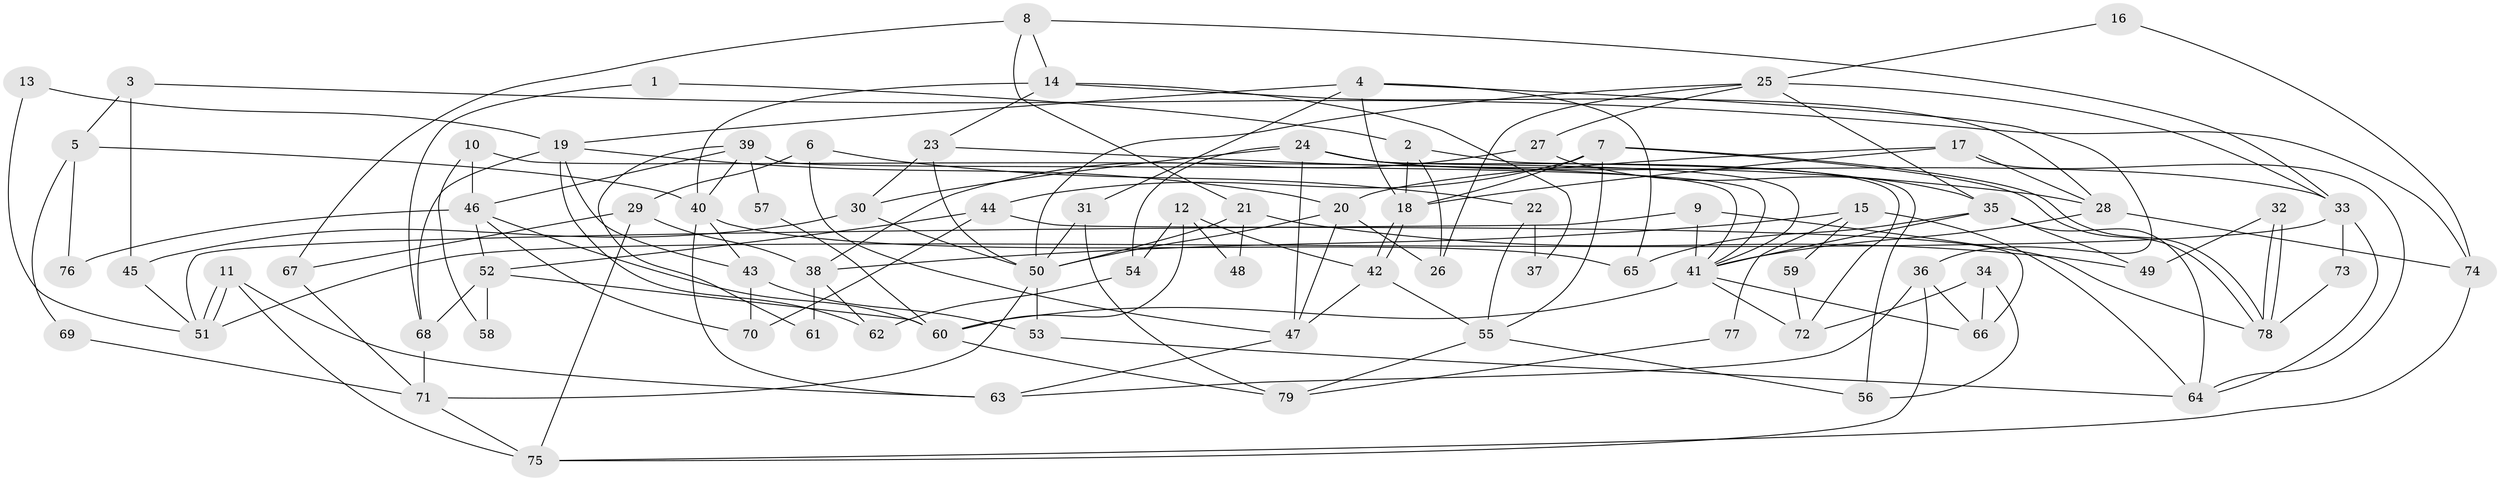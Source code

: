 // coarse degree distribution, {5: 0.1, 14: 0.025, 4: 0.25, 3: 0.125, 8: 0.1, 2: 0.225, 11: 0.025, 6: 0.1, 15: 0.025, 7: 0.025}
// Generated by graph-tools (version 1.1) at 2025/50/03/04/25 22:50:48]
// undirected, 79 vertices, 158 edges
graph export_dot {
  node [color=gray90,style=filled];
  1;
  2;
  3;
  4;
  5;
  6;
  7;
  8;
  9;
  10;
  11;
  12;
  13;
  14;
  15;
  16;
  17;
  18;
  19;
  20;
  21;
  22;
  23;
  24;
  25;
  26;
  27;
  28;
  29;
  30;
  31;
  32;
  33;
  34;
  35;
  36;
  37;
  38;
  39;
  40;
  41;
  42;
  43;
  44;
  45;
  46;
  47;
  48;
  49;
  50;
  51;
  52;
  53;
  54;
  55;
  56;
  57;
  58;
  59;
  60;
  61;
  62;
  63;
  64;
  65;
  66;
  67;
  68;
  69;
  70;
  71;
  72;
  73;
  74;
  75;
  76;
  77;
  78;
  79;
  1 -- 2;
  1 -- 68;
  2 -- 56;
  2 -- 18;
  2 -- 26;
  3 -- 45;
  3 -- 74;
  3 -- 5;
  4 -- 19;
  4 -- 18;
  4 -- 31;
  4 -- 36;
  4 -- 65;
  5 -- 40;
  5 -- 69;
  5 -- 76;
  6 -- 29;
  6 -- 47;
  6 -- 22;
  7 -- 55;
  7 -- 78;
  7 -- 78;
  7 -- 18;
  7 -- 44;
  8 -- 33;
  8 -- 14;
  8 -- 21;
  8 -- 67;
  9 -- 78;
  9 -- 41;
  9 -- 51;
  10 -- 46;
  10 -- 41;
  10 -- 58;
  11 -- 51;
  11 -- 51;
  11 -- 63;
  11 -- 75;
  12 -- 42;
  12 -- 60;
  12 -- 48;
  12 -- 54;
  13 -- 51;
  13 -- 19;
  14 -- 28;
  14 -- 40;
  14 -- 23;
  14 -- 37;
  15 -- 64;
  15 -- 38;
  15 -- 59;
  15 -- 77;
  16 -- 74;
  16 -- 25;
  17 -- 28;
  17 -- 18;
  17 -- 20;
  17 -- 64;
  18 -- 42;
  18 -- 42;
  19 -- 20;
  19 -- 68;
  19 -- 43;
  19 -- 62;
  20 -- 50;
  20 -- 26;
  20 -- 47;
  21 -- 50;
  21 -- 48;
  21 -- 49;
  22 -- 55;
  22 -- 37;
  23 -- 50;
  23 -- 28;
  23 -- 30;
  24 -- 54;
  24 -- 30;
  24 -- 33;
  24 -- 41;
  24 -- 47;
  24 -- 72;
  25 -- 26;
  25 -- 33;
  25 -- 27;
  25 -- 35;
  25 -- 50;
  27 -- 35;
  27 -- 38;
  28 -- 41;
  28 -- 74;
  29 -- 75;
  29 -- 67;
  29 -- 38;
  30 -- 50;
  30 -- 45;
  31 -- 50;
  31 -- 79;
  32 -- 49;
  32 -- 78;
  32 -- 78;
  33 -- 51;
  33 -- 64;
  33 -- 73;
  34 -- 72;
  34 -- 66;
  34 -- 56;
  35 -- 64;
  35 -- 41;
  35 -- 49;
  35 -- 65;
  36 -- 63;
  36 -- 66;
  36 -- 75;
  38 -- 61;
  38 -- 62;
  39 -- 40;
  39 -- 41;
  39 -- 46;
  39 -- 57;
  39 -- 61;
  40 -- 43;
  40 -- 65;
  40 -- 63;
  41 -- 60;
  41 -- 66;
  41 -- 72;
  42 -- 47;
  42 -- 55;
  43 -- 70;
  43 -- 53;
  44 -- 66;
  44 -- 52;
  44 -- 70;
  45 -- 51;
  46 -- 60;
  46 -- 52;
  46 -- 70;
  46 -- 76;
  47 -- 63;
  50 -- 53;
  50 -- 71;
  52 -- 58;
  52 -- 60;
  52 -- 68;
  53 -- 64;
  54 -- 62;
  55 -- 79;
  55 -- 56;
  57 -- 60;
  59 -- 72;
  60 -- 79;
  67 -- 71;
  68 -- 71;
  69 -- 71;
  71 -- 75;
  73 -- 78;
  74 -- 75;
  77 -- 79;
}
